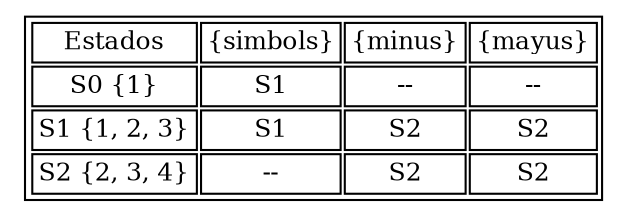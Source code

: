 digraph G {tabla1[shape=plaintext,fontsize=12, label=<<TABLE BORDER="1"><TR><TD>Estados</TD><TD>{simbols}</TD><TD>{minus}</TD><TD>{mayus}</TD></TR><TR><TD>S0 {1}</TD><TD>S1</TD><TD>--</TD><TD>--</TD></TR><TR><TD>S1 {1, 2, 3}</TD><TD>S1</TD><TD>S2</TD><TD>S2</TD></TR><TR><TD>S2 {2, 3, 4}</TD><TD>--</TD><TD>S2</TD><TD>S2</TD></TR></TABLE>>];}